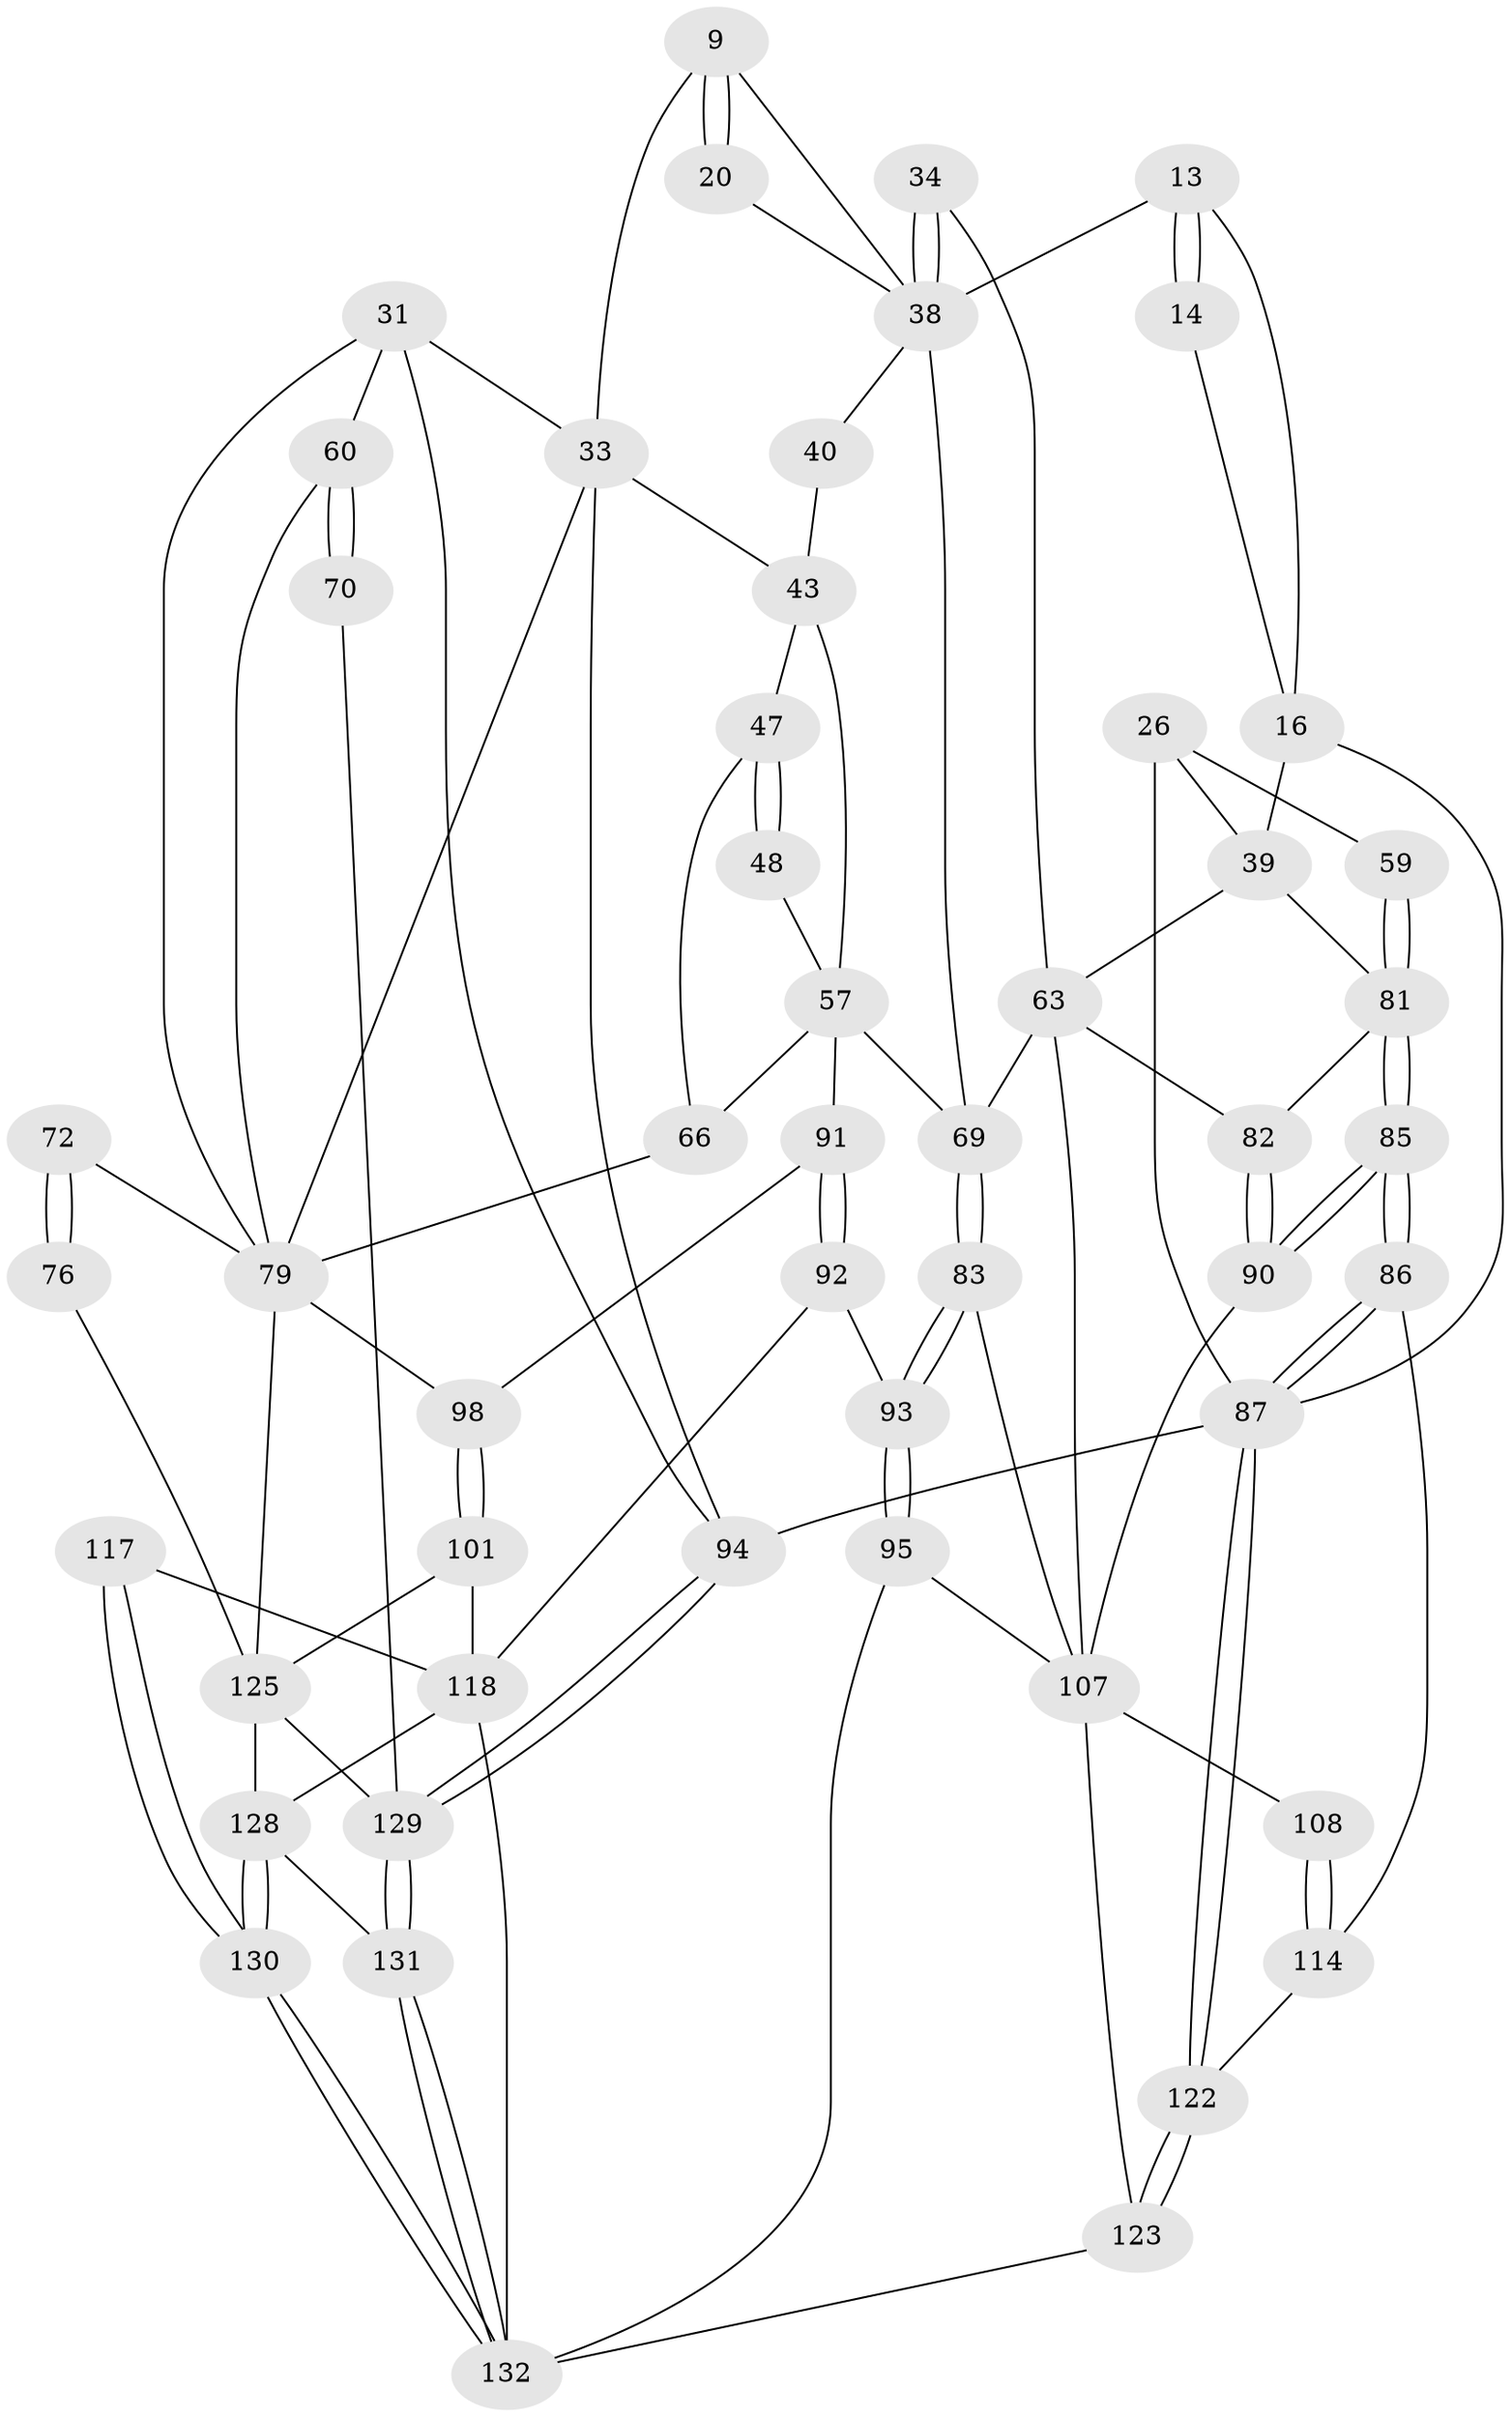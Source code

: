 // original degree distribution, {3: 0.015151515151515152, 4: 0.26515151515151514, 6: 0.25, 5: 0.4696969696969697}
// Generated by graph-tools (version 1.1) at 2025/05/03/04/25 22:05:18]
// undirected, 52 vertices, 115 edges
graph export_dot {
graph [start="1"]
  node [color=gray90,style=filled];
  9 [pos="+0.37458229200667104+0.09455446970399031",super="+1+2"];
  13 [pos="+0.24404326166073403+0",super="+12"];
  14 [pos="+0.21706167031501805+0.15056867694272774"];
  16 [pos="+0.1479174335023282+0.009846741181719658",super="+8+15"];
  20 [pos="+0.5347350253899016+0.004648797405639967"];
  26 [pos="+0+0.0032419409699282887"];
  31 [pos="+0.8601090353471147+0.22041881010708544",super="+30+29+28"];
  33 [pos="+0.7100826342781408+0.16305095477954945",super="+32+18+17+4"];
  34 [pos="+0.316580609438622+0.22530009746316979"];
  38 [pos="+0.39983969601599645+0.2666348551059311",super="+37+27+11"];
  39 [pos="+0.18214418823567152+0.18203732174584922",super="+25+36"];
  40 [pos="+0.4785627637625531+0.2102195801372368",super="+23"];
  43 [pos="+0.5095979838990277+0.23931629541834776",super="+42+22"];
  47 [pos="+0.5954755215575592+0.22680999275526356",super="+46"];
  48 [pos="+0.5945693619834116+0.27614314528042583"];
  57 [pos="+0.5761801212446904+0.3927127830031267",super="+55+49"];
  59 [pos="+0+0.095624525360213"];
  60 [pos="+0.919440683844763+0.3291780092400252",super="+53"];
  63 [pos="+0.19257165248226146+0.37048326721828206",super="+62"];
  66 [pos="+0.647448739522747+0.39912496063521574",super="+45"];
  69 [pos="+0.37548276011729653+0.38342232542098115",super="+56"];
  70 [pos="+1+0.4200339857705843"];
  72 [pos="+0.8529076225246368+0.39504937855682665",super="+71"];
  76 [pos="+0.9108720470357095+0.5409777850474967"];
  79 [pos="+0.7192489892633009+0.46906984377045363",super="+68+44+61"];
  81 [pos="+0+0.3975656254271599",super="+80+65+58"];
  82 [pos="+0.08901116064194844+0.5012560948857318",super="+64"];
  83 [pos="+0.34392597256596585+0.40251477564159827"];
  85 [pos="+0+0.5782348716915455"];
  86 [pos="+0+0.6398321436728018"];
  87 [pos="+0+1",super="+6"];
  90 [pos="+0.08850046696270844+0.504741408845811"];
  91 [pos="+0.4946468905900001+0.5068313446949796"];
  92 [pos="+0.4363743512626075+0.586848739318812"];
  93 [pos="+0.3272107842983039+0.5853380172053759"];
  94 [pos="+1+1",super="+5"];
  95 [pos="+0.2928378157299581+0.600789276267152"];
  98 [pos="+0.5471096325195416+0.5442434959835182",super="+97"];
  101 [pos="+0.6030468440201929+0.6122490762688361",super="+100"];
  107 [pos="+0.2421054893998367+0.641014586390098",super="+96"];
  108 [pos="+0.10189780050596504+0.7006744297774922",super="+103"];
  114 [pos="+0.08884208228828579+0.7675501131156908",super="+104"];
  117 [pos="+0.5971476624545553+0.8975113548162563"];
  118 [pos="+0.5111702230238654+0.8789016792219976",super="+109+116"];
  122 [pos="+0+1",super="+115"];
  123 [pos="+0.18562618199238834+1",super="+112+113"];
  125 [pos="+0.847214981700921+0.8877351011745024",super="+119"];
  128 [pos="+0.7538471146287576+0.9323940525589594",super="+120+127"];
  129 [pos="+1+1",super="+124+74+73"];
  130 [pos="+0.6218989603877156+1"];
  131 [pos="+0.8445433612488393+1"];
  132 [pos="+0.6315384282313091+1",super="+126+121+111+110"];
  9 -- 20 [weight=2];
  9 -- 20;
  9 -- 33;
  9 -- 38;
  13 -- 14 [weight=2];
  13 -- 14;
  13 -- 16;
  13 -- 38;
  14 -- 16;
  16 -- 87;
  16 -- 39 [weight=2];
  20 -- 38;
  26 -- 59;
  26 -- 87;
  26 -- 39;
  31 -- 94;
  31 -- 60 [weight=2];
  31 -- 33 [weight=2];
  31 -- 79;
  33 -- 43 [weight=3];
  33 -- 94;
  33 -- 79;
  34 -- 38 [weight=2];
  34 -- 38;
  34 -- 63;
  38 -- 40 [weight=2];
  38 -- 69;
  39 -- 81;
  39 -- 63;
  40 -- 43 [weight=2];
  43 -- 47;
  43 -- 57 [weight=2];
  47 -- 48 [weight=2];
  47 -- 48;
  47 -- 66;
  48 -- 57;
  57 -- 66;
  57 -- 91;
  57 -- 69;
  59 -- 81 [weight=2];
  59 -- 81;
  60 -- 70 [weight=2];
  60 -- 70;
  60 -- 79;
  63 -- 82;
  63 -- 107;
  63 -- 69;
  66 -- 79 [weight=2];
  69 -- 83;
  69 -- 83;
  70 -- 129;
  72 -- 76 [weight=2];
  72 -- 76;
  72 -- 79 [weight=2];
  76 -- 125;
  79 -- 125;
  79 -- 98;
  81 -- 85;
  81 -- 85;
  81 -- 82 [weight=2];
  82 -- 90;
  82 -- 90;
  83 -- 93;
  83 -- 93;
  83 -- 107;
  85 -- 86;
  85 -- 86;
  85 -- 90;
  85 -- 90;
  86 -- 87;
  86 -- 87;
  86 -- 114;
  87 -- 122;
  87 -- 122;
  87 -- 94 [weight=2];
  90 -- 107;
  91 -- 92;
  91 -- 92;
  91 -- 98;
  92 -- 93;
  92 -- 118;
  93 -- 95;
  93 -- 95;
  94 -- 129 [weight=2];
  94 -- 129;
  95 -- 107;
  95 -- 132;
  98 -- 101 [weight=2];
  98 -- 101;
  101 -- 118 [weight=2];
  101 -- 125;
  107 -- 108 [weight=2];
  107 -- 123;
  108 -- 114 [weight=2];
  108 -- 114;
  114 -- 122;
  117 -- 118 [weight=2];
  117 -- 130;
  117 -- 130;
  118 -- 128;
  118 -- 132 [weight=2];
  122 -- 123 [weight=2];
  122 -- 123;
  123 -- 132 [weight=2];
  125 -- 129 [weight=2];
  125 -- 128 [weight=2];
  128 -- 130;
  128 -- 130;
  128 -- 131;
  129 -- 131;
  129 -- 131;
  130 -- 132;
  130 -- 132;
  131 -- 132;
  131 -- 132;
}
